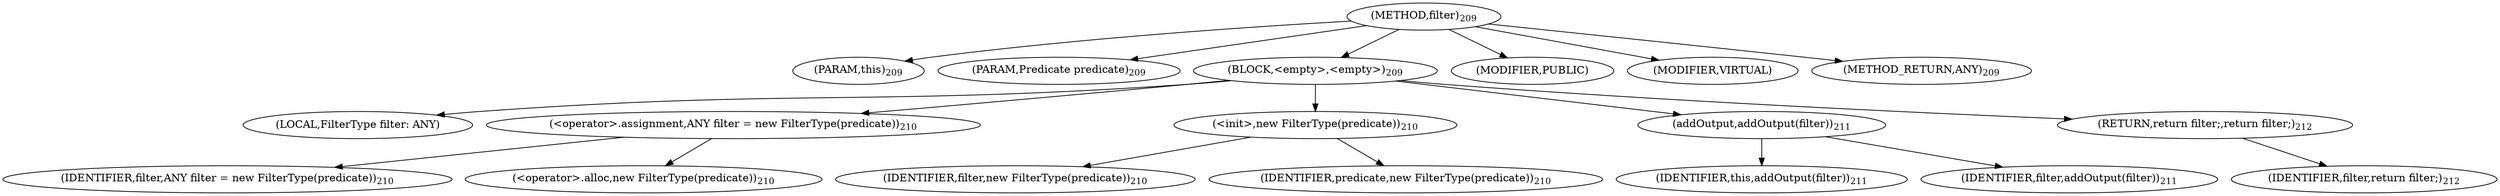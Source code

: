 digraph "filter" {  
"650" [label = <(METHOD,filter)<SUB>209</SUB>> ]
"45" [label = <(PARAM,this)<SUB>209</SUB>> ]
"651" [label = <(PARAM,Predicate predicate)<SUB>209</SUB>> ]
"652" [label = <(BLOCK,&lt;empty&gt;,&lt;empty&gt;)<SUB>209</SUB>> ]
"43" [label = <(LOCAL,FilterType filter: ANY)> ]
"653" [label = <(&lt;operator&gt;.assignment,ANY filter = new FilterType(predicate))<SUB>210</SUB>> ]
"654" [label = <(IDENTIFIER,filter,ANY filter = new FilterType(predicate))<SUB>210</SUB>> ]
"655" [label = <(&lt;operator&gt;.alloc,new FilterType(predicate))<SUB>210</SUB>> ]
"656" [label = <(&lt;init&gt;,new FilterType(predicate))<SUB>210</SUB>> ]
"42" [label = <(IDENTIFIER,filter,new FilterType(predicate))<SUB>210</SUB>> ]
"657" [label = <(IDENTIFIER,predicate,new FilterType(predicate))<SUB>210</SUB>> ]
"658" [label = <(addOutput,addOutput(filter))<SUB>211</SUB>> ]
"44" [label = <(IDENTIFIER,this,addOutput(filter))<SUB>211</SUB>> ]
"659" [label = <(IDENTIFIER,filter,addOutput(filter))<SUB>211</SUB>> ]
"660" [label = <(RETURN,return filter;,return filter;)<SUB>212</SUB>> ]
"661" [label = <(IDENTIFIER,filter,return filter;)<SUB>212</SUB>> ]
"662" [label = <(MODIFIER,PUBLIC)> ]
"663" [label = <(MODIFIER,VIRTUAL)> ]
"664" [label = <(METHOD_RETURN,ANY)<SUB>209</SUB>> ]
  "650" -> "45" 
  "650" -> "651" 
  "650" -> "652" 
  "650" -> "662" 
  "650" -> "663" 
  "650" -> "664" 
  "652" -> "43" 
  "652" -> "653" 
  "652" -> "656" 
  "652" -> "658" 
  "652" -> "660" 
  "653" -> "654" 
  "653" -> "655" 
  "656" -> "42" 
  "656" -> "657" 
  "658" -> "44" 
  "658" -> "659" 
  "660" -> "661" 
}
